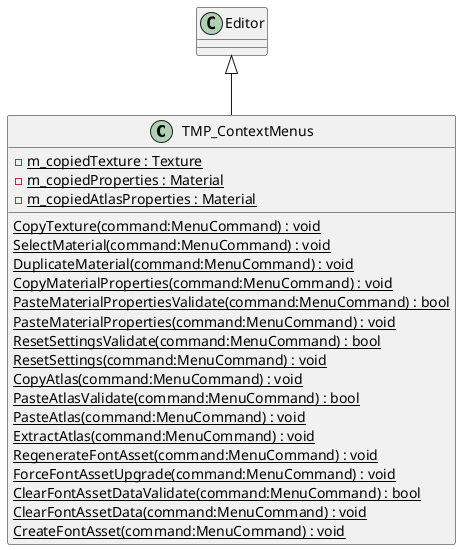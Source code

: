 @startuml
class TMP_ContextMenus {
    - {static} m_copiedTexture : Texture
    - {static} m_copiedProperties : Material
    - {static} m_copiedAtlasProperties : Material
    {static} CopyTexture(command:MenuCommand) : void
    {static} SelectMaterial(command:MenuCommand) : void
    {static} DuplicateMaterial(command:MenuCommand) : void
    {static} CopyMaterialProperties(command:MenuCommand) : void
    {static} PasteMaterialPropertiesValidate(command:MenuCommand) : bool
    {static} PasteMaterialProperties(command:MenuCommand) : void
    {static} ResetSettingsValidate(command:MenuCommand) : bool
    {static} ResetSettings(command:MenuCommand) : void
    {static} CopyAtlas(command:MenuCommand) : void
    {static} PasteAtlasValidate(command:MenuCommand) : bool
    {static} PasteAtlas(command:MenuCommand) : void
    {static} ExtractAtlas(command:MenuCommand) : void
    {static} RegenerateFontAsset(command:MenuCommand) : void
    {static} ForceFontAssetUpgrade(command:MenuCommand) : void
    {static} ClearFontAssetDataValidate(command:MenuCommand) : bool
    {static} ClearFontAssetData(command:MenuCommand) : void
    {static} CreateFontAsset(command:MenuCommand) : void
}
Editor <|-- TMP_ContextMenus
@enduml
